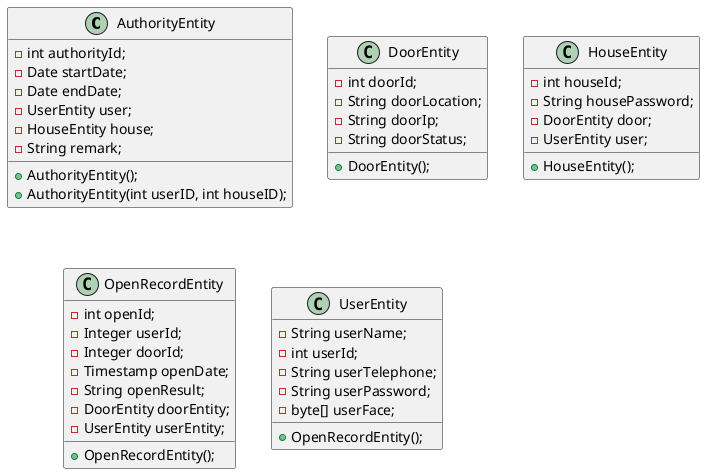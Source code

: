 @startuml

class AuthorityEntity {
    - int authorityId;
    - Date startDate;
    - Date endDate;
     -UserEntity user;
     -HouseEntity house;
     -String remark;
     +AuthorityEntity();
     +AuthorityEntity(int userID, int houseID);
 }

 class DoorEntity {
   - int doorId;
       - String doorLocation;
       - String doorIp;
       - String doorStatus;

      +DoorEntity();
  }

   class HouseEntity {
       - int houseId;
        - String housePassword;
        - DoorEntity door;
        - UserEntity user;
        +HouseEntity();
    }

     class OpenRecordEntity {
        - int openId;
        - Integer userId;
        - Integer doorId;
        - Timestamp openDate;
        - String openResult;
        - DoorEntity doorEntity;
        - UserEntity userEntity;
         +OpenRecordEntity();
      }

      class UserEntity {
          - String userName;
          - int userId;
          - String userTelephone;
          - String userPassword;
          - byte[] userFace;
          + OpenRecordEntity();
      }

@enduml